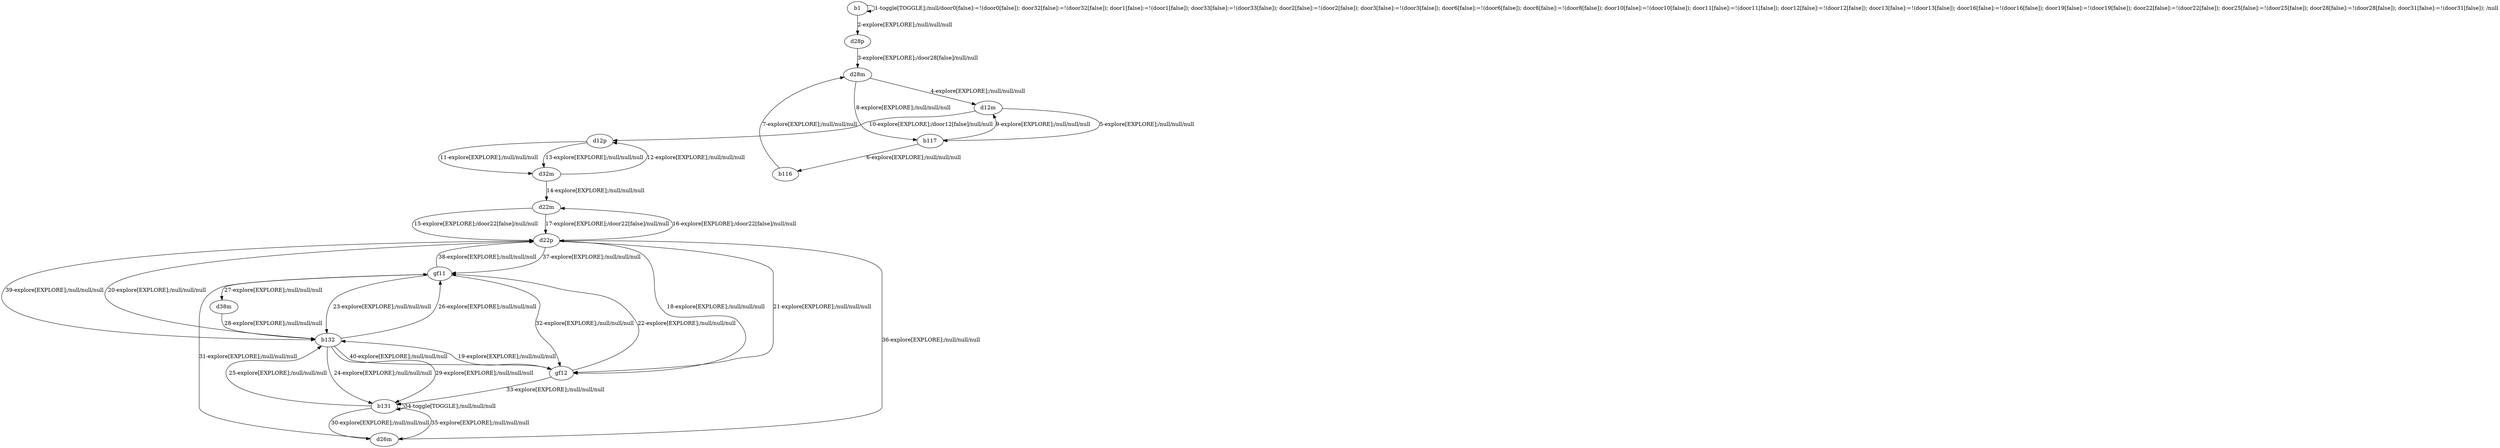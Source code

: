 # Total number of goals covered by this test: 1
# b132 --> gf12

digraph g {
"b1" -> "b1" [label = "1-toggle[TOGGLE];/null/door0[false]:=!(door0[false]); door32[false]:=!(door32[false]); door1[false]:=!(door1[false]); door33[false]:=!(door33[false]); door2[false]:=!(door2[false]); door3[false]:=!(door3[false]); door6[false]:=!(door6[false]); door8[false]:=!(door8[false]); door10[false]:=!(door10[false]); door11[false]:=!(door11[false]); door12[false]:=!(door12[false]); door13[false]:=!(door13[false]); door16[false]:=!(door16[false]); door19[false]:=!(door19[false]); door22[false]:=!(door22[false]); door25[false]:=!(door25[false]); door28[false]:=!(door28[false]); door31[false]:=!(door31[false]); /null"];
"b1" -> "d28p" [label = "2-explore[EXPLORE];/null/null/null"];
"d28p" -> "d28m" [label = "3-explore[EXPLORE];/door28[false]/null/null"];
"d28m" -> "d12m" [label = "4-explore[EXPLORE];/null/null/null"];
"d12m" -> "b117" [label = "5-explore[EXPLORE];/null/null/null"];
"b117" -> "b116" [label = "6-explore[EXPLORE];/null/null/null"];
"b116" -> "d28m" [label = "7-explore[EXPLORE];/null/null/null"];
"d28m" -> "b117" [label = "8-explore[EXPLORE];/null/null/null"];
"b117" -> "d12m" [label = "9-explore[EXPLORE];/null/null/null"];
"d12m" -> "d12p" [label = "10-explore[EXPLORE];/door12[false]/null/null"];
"d12p" -> "d32m" [label = "11-explore[EXPLORE];/null/null/null"];
"d32m" -> "d12p" [label = "12-explore[EXPLORE];/null/null/null"];
"d12p" -> "d32m" [label = "13-explore[EXPLORE];/null/null/null"];
"d32m" -> "d22m" [label = "14-explore[EXPLORE];/null/null/null"];
"d22m" -> "d22p" [label = "15-explore[EXPLORE];/door22[false]/null/null"];
"d22p" -> "d22m" [label = "16-explore[EXPLORE];/door22[false]/null/null"];
"d22m" -> "d22p" [label = "17-explore[EXPLORE];/door22[false]/null/null"];
"d22p" -> "gf12" [label = "18-explore[EXPLORE];/null/null/null"];
"gf12" -> "b132" [label = "19-explore[EXPLORE];/null/null/null"];
"b132" -> "d22p" [label = "20-explore[EXPLORE];/null/null/null"];
"d22p" -> "gf12" [label = "21-explore[EXPLORE];/null/null/null"];
"gf12" -> "gf11" [label = "22-explore[EXPLORE];/null/null/null"];
"gf11" -> "b132" [label = "23-explore[EXPLORE];/null/null/null"];
"b132" -> "b131" [label = "24-explore[EXPLORE];/null/null/null"];
"b131" -> "b132" [label = "25-explore[EXPLORE];/null/null/null"];
"b132" -> "gf11" [label = "26-explore[EXPLORE];/null/null/null"];
"gf11" -> "d38m" [label = "27-explore[EXPLORE];/null/null/null"];
"d38m" -> "b132" [label = "28-explore[EXPLORE];/null/null/null"];
"b132" -> "b131" [label = "29-explore[EXPLORE];/null/null/null"];
"b131" -> "d26m" [label = "30-explore[EXPLORE];/null/null/null"];
"d26m" -> "gf11" [label = "31-explore[EXPLORE];/null/null/null"];
"gf11" -> "gf12" [label = "32-explore[EXPLORE];/null/null/null"];
"gf12" -> "b131" [label = "33-explore[EXPLORE];/null/null/null"];
"b131" -> "b131" [label = "34-toggle[TOGGLE];/null/null/null"];
"b131" -> "d26m" [label = "35-explore[EXPLORE];/null/null/null"];
"d26m" -> "d22p" [label = "36-explore[EXPLORE];/null/null/null"];
"d22p" -> "gf11" [label = "37-explore[EXPLORE];/null/null/null"];
"gf11" -> "d22p" [label = "38-explore[EXPLORE];/null/null/null"];
"d22p" -> "b132" [label = "39-explore[EXPLORE];/null/null/null"];
"b132" -> "gf12" [label = "40-explore[EXPLORE];/null/null/null"];
}